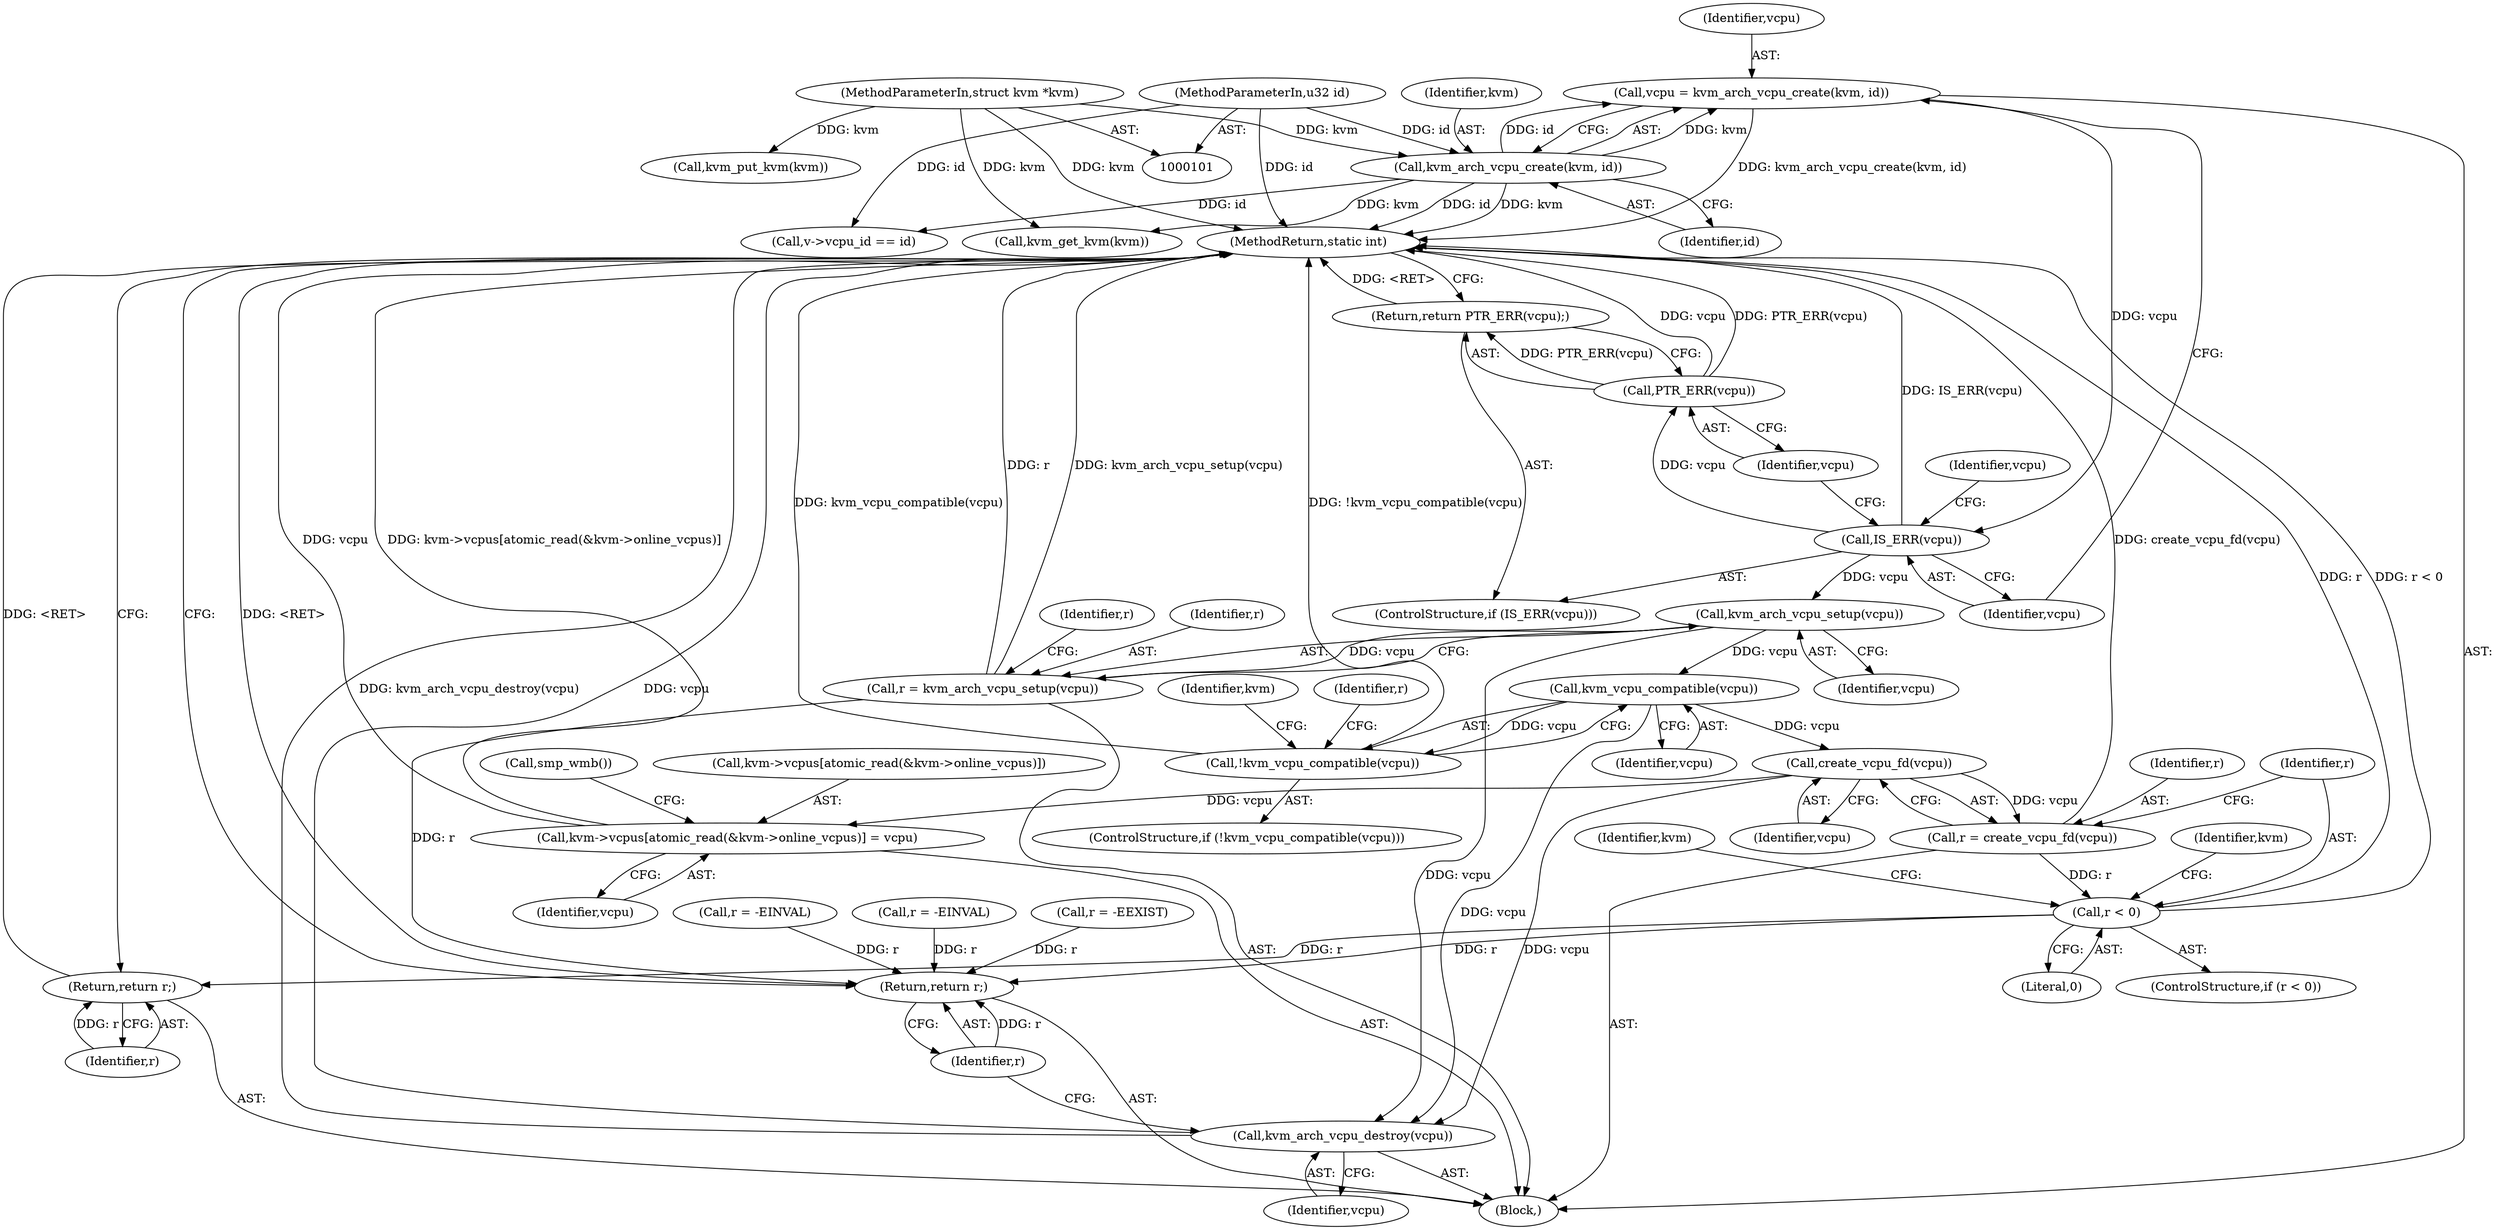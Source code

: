 digraph "0_linux_9c895160d25a76c21b65bad141b08e8d4f99afef_0@API" {
"1000108" [label="(Call,vcpu = kvm_arch_vcpu_create(kvm, id))"];
"1000110" [label="(Call,kvm_arch_vcpu_create(kvm, id))"];
"1000102" [label="(MethodParameterIn,struct kvm *kvm)"];
"1000103" [label="(MethodParameterIn,u32 id)"];
"1000114" [label="(Call,IS_ERR(vcpu))"];
"1000117" [label="(Call,PTR_ERR(vcpu))"];
"1000116" [label="(Return,return PTR_ERR(vcpu);)"];
"1000128" [label="(Call,kvm_arch_vcpu_setup(vcpu))"];
"1000126" [label="(Call,r = kvm_arch_vcpu_setup(vcpu))"];
"1000231" [label="(Return,return r;)"];
"1000140" [label="(Call,kvm_vcpu_compatible(vcpu))"];
"1000139" [label="(Call,!kvm_vcpu_compatible(vcpu))"];
"1000188" [label="(Call,create_vcpu_fd(vcpu))"];
"1000186" [label="(Call,r = create_vcpu_fd(vcpu))"];
"1000191" [label="(Call,r < 0)"];
"1000220" [label="(Return,return r;)"];
"1000198" [label="(Call,kvm->vcpus[atomic_read(&kvm->online_vcpus)] = vcpu)"];
"1000229" [label="(Call,kvm_arch_vcpu_destroy(vcpu))"];
"1000139" [label="(Call,!kvm_vcpu_compatible(vcpu))"];
"1000188" [label="(Call,create_vcpu_fd(vcpu))"];
"1000126" [label="(Call,r = kvm_arch_vcpu_setup(vcpu))"];
"1000198" [label="(Call,kvm->vcpus[atomic_read(&kvm->online_vcpus)] = vcpu)"];
"1000196" [label="(Identifier,kvm)"];
"1000128" [label="(Call,kvm_arch_vcpu_setup(vcpu))"];
"1000220" [label="(Return,return r;)"];
"1000221" [label="(Identifier,r)"];
"1000122" [label="(Identifier,vcpu)"];
"1000191" [label="(Call,r < 0)"];
"1000186" [label="(Call,r = create_vcpu_fd(vcpu))"];
"1000232" [label="(Identifier,r)"];
"1000143" [label="(Call,r = -EINVAL)"];
"1000157" [label="(Call,r = -EINVAL)"];
"1000104" [label="(Block,)"];
"1000111" [label="(Identifier,kvm)"];
"1000109" [label="(Identifier,vcpu)"];
"1000117" [label="(Call,PTR_ERR(vcpu))"];
"1000140" [label="(Call,kvm_vcpu_compatible(vcpu))"];
"1000141" [label="(Identifier,vcpu)"];
"1000110" [label="(Call,kvm_arch_vcpu_create(kvm, id))"];
"1000189" [label="(Identifier,vcpu)"];
"1000113" [label="(ControlStructure,if (IS_ERR(vcpu)))"];
"1000184" [label="(Call,kvm_get_kvm(kvm))"];
"1000190" [label="(ControlStructure,if (r < 0))"];
"1000118" [label="(Identifier,vcpu)"];
"1000138" [label="(ControlStructure,if (!kvm_vcpu_compatible(vcpu)))"];
"1000108" [label="(Call,vcpu = kvm_arch_vcpu_create(kvm, id))"];
"1000169" [label="(Call,r = -EEXIST)"];
"1000230" [label="(Identifier,vcpu)"];
"1000129" [label="(Identifier,vcpu)"];
"1000153" [label="(Identifier,kvm)"];
"1000229" [label="(Call,kvm_arch_vcpu_destroy(vcpu))"];
"1000131" [label="(Identifier,r)"];
"1000187" [label="(Identifier,r)"];
"1000127" [label="(Identifier,r)"];
"1000112" [label="(Identifier,id)"];
"1000103" [label="(MethodParameterIn,u32 id)"];
"1000163" [label="(Call,v->vcpu_id == id)"];
"1000102" [label="(MethodParameterIn,struct kvm *kvm)"];
"1000233" [label="(MethodReturn,static int)"];
"1000116" [label="(Return,return PTR_ERR(vcpu);)"];
"1000195" [label="(Call,kvm_put_kvm(kvm))"];
"1000115" [label="(Identifier,vcpu)"];
"1000201" [label="(Identifier,kvm)"];
"1000192" [label="(Identifier,r)"];
"1000114" [label="(Call,IS_ERR(vcpu))"];
"1000231" [label="(Return,return r;)"];
"1000209" [label="(Call,smp_wmb())"];
"1000208" [label="(Identifier,vcpu)"];
"1000199" [label="(Call,kvm->vcpus[atomic_read(&kvm->online_vcpus)])"];
"1000193" [label="(Literal,0)"];
"1000144" [label="(Identifier,r)"];
"1000108" -> "1000104"  [label="AST: "];
"1000108" -> "1000110"  [label="CFG: "];
"1000109" -> "1000108"  [label="AST: "];
"1000110" -> "1000108"  [label="AST: "];
"1000115" -> "1000108"  [label="CFG: "];
"1000108" -> "1000233"  [label="DDG: kvm_arch_vcpu_create(kvm, id)"];
"1000110" -> "1000108"  [label="DDG: kvm"];
"1000110" -> "1000108"  [label="DDG: id"];
"1000108" -> "1000114"  [label="DDG: vcpu"];
"1000110" -> "1000112"  [label="CFG: "];
"1000111" -> "1000110"  [label="AST: "];
"1000112" -> "1000110"  [label="AST: "];
"1000110" -> "1000233"  [label="DDG: id"];
"1000110" -> "1000233"  [label="DDG: kvm"];
"1000102" -> "1000110"  [label="DDG: kvm"];
"1000103" -> "1000110"  [label="DDG: id"];
"1000110" -> "1000163"  [label="DDG: id"];
"1000110" -> "1000184"  [label="DDG: kvm"];
"1000102" -> "1000101"  [label="AST: "];
"1000102" -> "1000233"  [label="DDG: kvm"];
"1000102" -> "1000184"  [label="DDG: kvm"];
"1000102" -> "1000195"  [label="DDG: kvm"];
"1000103" -> "1000101"  [label="AST: "];
"1000103" -> "1000233"  [label="DDG: id"];
"1000103" -> "1000163"  [label="DDG: id"];
"1000114" -> "1000113"  [label="AST: "];
"1000114" -> "1000115"  [label="CFG: "];
"1000115" -> "1000114"  [label="AST: "];
"1000118" -> "1000114"  [label="CFG: "];
"1000122" -> "1000114"  [label="CFG: "];
"1000114" -> "1000233"  [label="DDG: IS_ERR(vcpu)"];
"1000114" -> "1000117"  [label="DDG: vcpu"];
"1000114" -> "1000128"  [label="DDG: vcpu"];
"1000117" -> "1000116"  [label="AST: "];
"1000117" -> "1000118"  [label="CFG: "];
"1000118" -> "1000117"  [label="AST: "];
"1000116" -> "1000117"  [label="CFG: "];
"1000117" -> "1000233"  [label="DDG: vcpu"];
"1000117" -> "1000233"  [label="DDG: PTR_ERR(vcpu)"];
"1000117" -> "1000116"  [label="DDG: PTR_ERR(vcpu)"];
"1000116" -> "1000113"  [label="AST: "];
"1000233" -> "1000116"  [label="CFG: "];
"1000116" -> "1000233"  [label="DDG: <RET>"];
"1000128" -> "1000126"  [label="AST: "];
"1000128" -> "1000129"  [label="CFG: "];
"1000129" -> "1000128"  [label="AST: "];
"1000126" -> "1000128"  [label="CFG: "];
"1000128" -> "1000126"  [label="DDG: vcpu"];
"1000128" -> "1000140"  [label="DDG: vcpu"];
"1000128" -> "1000229"  [label="DDG: vcpu"];
"1000126" -> "1000104"  [label="AST: "];
"1000127" -> "1000126"  [label="AST: "];
"1000131" -> "1000126"  [label="CFG: "];
"1000126" -> "1000233"  [label="DDG: r"];
"1000126" -> "1000233"  [label="DDG: kvm_arch_vcpu_setup(vcpu)"];
"1000126" -> "1000231"  [label="DDG: r"];
"1000231" -> "1000104"  [label="AST: "];
"1000231" -> "1000232"  [label="CFG: "];
"1000232" -> "1000231"  [label="AST: "];
"1000233" -> "1000231"  [label="CFG: "];
"1000231" -> "1000233"  [label="DDG: <RET>"];
"1000232" -> "1000231"  [label="DDG: r"];
"1000169" -> "1000231"  [label="DDG: r"];
"1000191" -> "1000231"  [label="DDG: r"];
"1000157" -> "1000231"  [label="DDG: r"];
"1000143" -> "1000231"  [label="DDG: r"];
"1000140" -> "1000139"  [label="AST: "];
"1000140" -> "1000141"  [label="CFG: "];
"1000141" -> "1000140"  [label="AST: "];
"1000139" -> "1000140"  [label="CFG: "];
"1000140" -> "1000139"  [label="DDG: vcpu"];
"1000140" -> "1000188"  [label="DDG: vcpu"];
"1000140" -> "1000229"  [label="DDG: vcpu"];
"1000139" -> "1000138"  [label="AST: "];
"1000144" -> "1000139"  [label="CFG: "];
"1000153" -> "1000139"  [label="CFG: "];
"1000139" -> "1000233"  [label="DDG: !kvm_vcpu_compatible(vcpu)"];
"1000139" -> "1000233"  [label="DDG: kvm_vcpu_compatible(vcpu)"];
"1000188" -> "1000186"  [label="AST: "];
"1000188" -> "1000189"  [label="CFG: "];
"1000189" -> "1000188"  [label="AST: "];
"1000186" -> "1000188"  [label="CFG: "];
"1000188" -> "1000186"  [label="DDG: vcpu"];
"1000188" -> "1000198"  [label="DDG: vcpu"];
"1000188" -> "1000229"  [label="DDG: vcpu"];
"1000186" -> "1000104"  [label="AST: "];
"1000187" -> "1000186"  [label="AST: "];
"1000192" -> "1000186"  [label="CFG: "];
"1000186" -> "1000233"  [label="DDG: create_vcpu_fd(vcpu)"];
"1000186" -> "1000191"  [label="DDG: r"];
"1000191" -> "1000190"  [label="AST: "];
"1000191" -> "1000193"  [label="CFG: "];
"1000192" -> "1000191"  [label="AST: "];
"1000193" -> "1000191"  [label="AST: "];
"1000196" -> "1000191"  [label="CFG: "];
"1000201" -> "1000191"  [label="CFG: "];
"1000191" -> "1000233"  [label="DDG: r < 0"];
"1000191" -> "1000233"  [label="DDG: r"];
"1000191" -> "1000220"  [label="DDG: r"];
"1000220" -> "1000104"  [label="AST: "];
"1000220" -> "1000221"  [label="CFG: "];
"1000221" -> "1000220"  [label="AST: "];
"1000233" -> "1000220"  [label="CFG: "];
"1000220" -> "1000233"  [label="DDG: <RET>"];
"1000221" -> "1000220"  [label="DDG: r"];
"1000198" -> "1000104"  [label="AST: "];
"1000198" -> "1000208"  [label="CFG: "];
"1000199" -> "1000198"  [label="AST: "];
"1000208" -> "1000198"  [label="AST: "];
"1000209" -> "1000198"  [label="CFG: "];
"1000198" -> "1000233"  [label="DDG: kvm->vcpus[atomic_read(&kvm->online_vcpus)]"];
"1000198" -> "1000233"  [label="DDG: vcpu"];
"1000229" -> "1000104"  [label="AST: "];
"1000229" -> "1000230"  [label="CFG: "];
"1000230" -> "1000229"  [label="AST: "];
"1000232" -> "1000229"  [label="CFG: "];
"1000229" -> "1000233"  [label="DDG: kvm_arch_vcpu_destroy(vcpu)"];
"1000229" -> "1000233"  [label="DDG: vcpu"];
}
